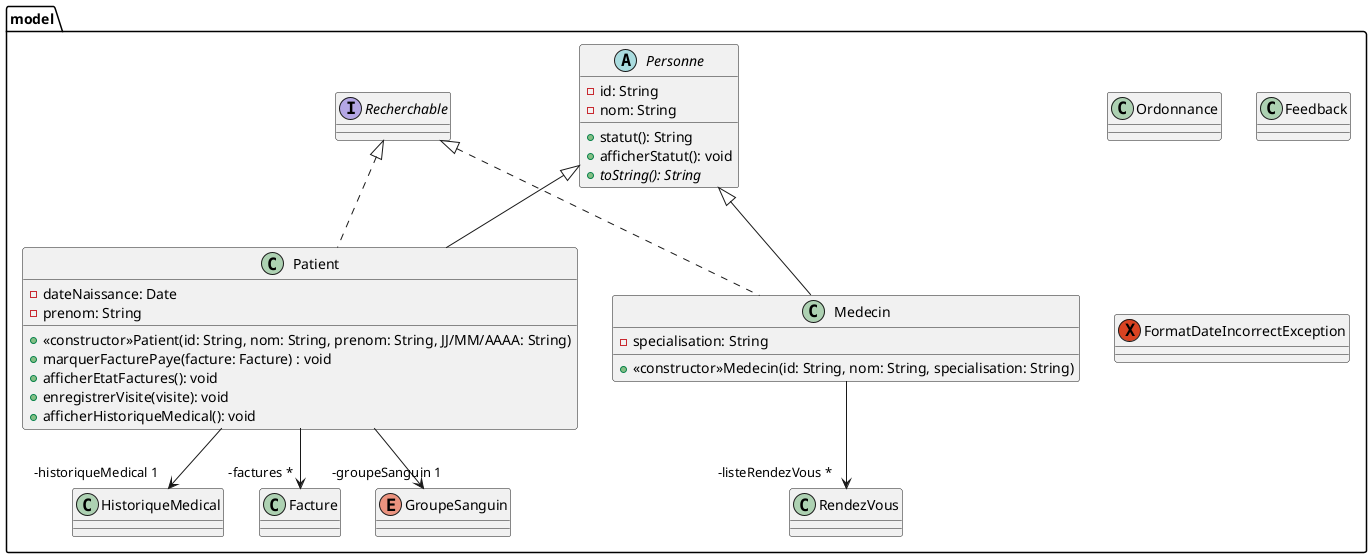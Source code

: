 @startuml

package model {

    abstract class Personne {
        -id: String
        -nom: String

        +statut(): String
        +afficherStatut(): void
        +{abstract}toString(): String
    }

    class Patient extends Personne implements Recherchable {
        -dateNaissance: Date
        -prenom: String

        +<<constructor>>Patient(id: String, nom: String, prenom: String, JJ/MM/AAAA: String)
        +marquerFacturePaye(facture: Facture) : void
        +afficherEtatFactures(): void
        +enregistrerVisite(visite): void
        +afficherHistoriqueMedical(): void
    }


    class Medecin extends Personne implements Recherchable {
        -specialisation: String

        +<<constructor>>Medecin(id: String, nom: String, specialisation: String)
    }

    class RendezVous {
    }

    class Ordonnance {
    }

    class Facture {
    }

    class Feedback {
    }

    interface Recherchable {
    }

    enum GroupeSanguin {
    }

    exception FormatDateIncorrectException {
    }

    Patient --> "-factures *" Facture
    Patient --> "-groupeSanguin 1" GroupeSanguin
    Patient --> "-historiqueMedical 1" HistoriqueMedical

    Medecin --> "-listeRendezVous *" RendezVous

}

@enduml
